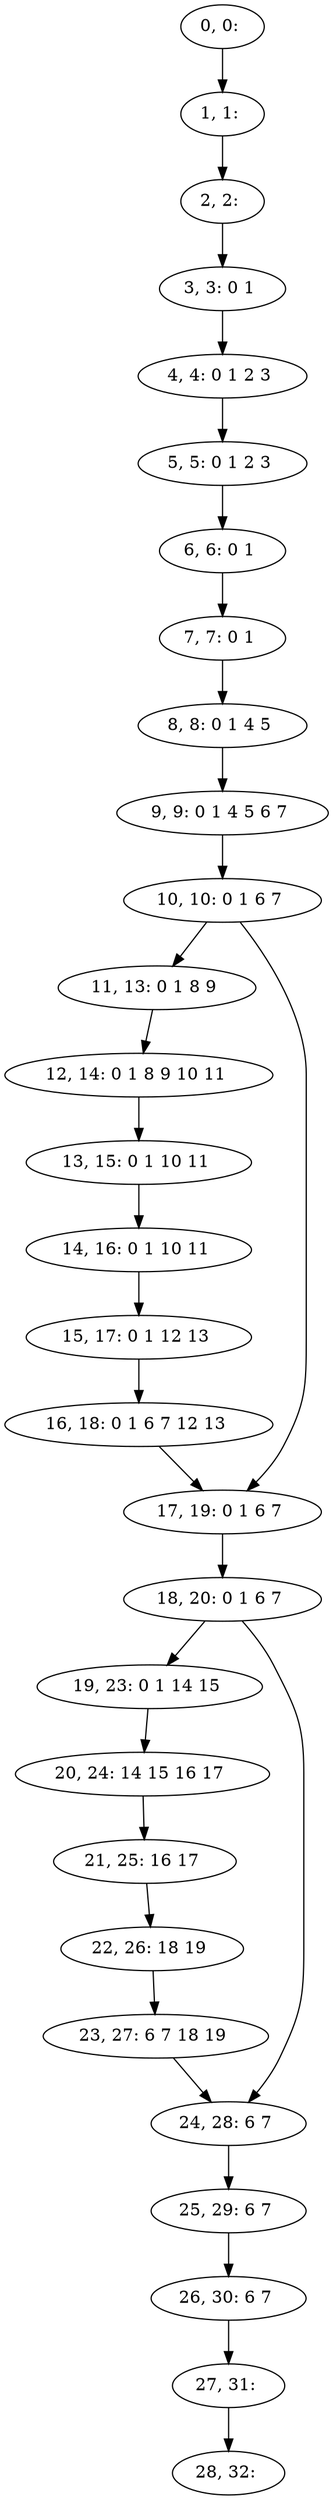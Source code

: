 digraph G {
0[label="0, 0: "];
1[label="1, 1: "];
2[label="2, 2: "];
3[label="3, 3: 0 1 "];
4[label="4, 4: 0 1 2 3 "];
5[label="5, 5: 0 1 2 3 "];
6[label="6, 6: 0 1 "];
7[label="7, 7: 0 1 "];
8[label="8, 8: 0 1 4 5 "];
9[label="9, 9: 0 1 4 5 6 7 "];
10[label="10, 10: 0 1 6 7 "];
11[label="11, 13: 0 1 8 9 "];
12[label="12, 14: 0 1 8 9 10 11 "];
13[label="13, 15: 0 1 10 11 "];
14[label="14, 16: 0 1 10 11 "];
15[label="15, 17: 0 1 12 13 "];
16[label="16, 18: 0 1 6 7 12 13 "];
17[label="17, 19: 0 1 6 7 "];
18[label="18, 20: 0 1 6 7 "];
19[label="19, 23: 0 1 14 15 "];
20[label="20, 24: 14 15 16 17 "];
21[label="21, 25: 16 17 "];
22[label="22, 26: 18 19 "];
23[label="23, 27: 6 7 18 19 "];
24[label="24, 28: 6 7 "];
25[label="25, 29: 6 7 "];
26[label="26, 30: 6 7 "];
27[label="27, 31: "];
28[label="28, 32: "];
0->1 ;
1->2 ;
2->3 ;
3->4 ;
4->5 ;
5->6 ;
6->7 ;
7->8 ;
8->9 ;
9->10 ;
10->11 ;
10->17 ;
11->12 ;
12->13 ;
13->14 ;
14->15 ;
15->16 ;
16->17 ;
17->18 ;
18->19 ;
18->24 ;
19->20 ;
20->21 ;
21->22 ;
22->23 ;
23->24 ;
24->25 ;
25->26 ;
26->27 ;
27->28 ;
}
